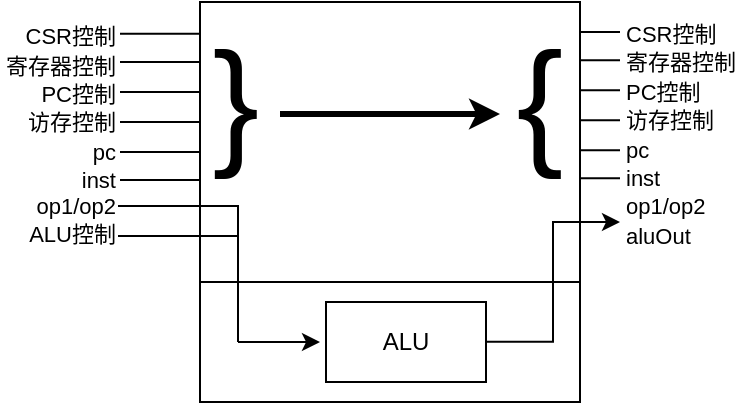 <mxfile version="24.0.4" type="device">
  <diagram name="Page-1" id="ijKU6omm411AxzlGt9A5">
    <mxGraphModel dx="691" dy="386" grid="1" gridSize="10" guides="1" tooltips="1" connect="1" arrows="1" fold="1" page="1" pageScale="1" pageWidth="850" pageHeight="1100" background="none" math="0" shadow="0">
      <root>
        <mxCell id="0" />
        <mxCell id="1" parent="0" />
        <mxCell id="vYJTW-IyGAqJvvr4b3gr-3" value="" style="rounded=0;whiteSpace=wrap;html=1;movable=1;resizable=1;rotatable=1;deletable=1;editable=1;locked=0;connectable=1;" parent="1" vertex="1">
          <mxGeometry x="210" y="40" width="190" height="200" as="geometry" />
        </mxCell>
        <mxCell id="vYJTW-IyGAqJvvr4b3gr-58" value="" style="endArrow=classic;html=1;rounded=0;exitX=1;exitY=0.5;exitDx=0;exitDy=0;edgeStyle=elbowEdgeStyle;strokeWidth=1;" parent="1" edge="1">
          <mxGeometry width="50" height="50" relative="1" as="geometry">
            <mxPoint x="353" y="209.9" as="sourcePoint" />
            <mxPoint x="420" y="150" as="targetPoint" />
          </mxGeometry>
        </mxCell>
        <mxCell id="vYJTW-IyGAqJvvr4b3gr-4" value="" style="endArrow=none;html=1;rounded=0;entryX=1.001;entryY=0.721;entryDx=0;entryDy=0;entryPerimeter=0;" parent="1" edge="1">
          <mxGeometry width="50" height="50" relative="1" as="geometry">
            <mxPoint x="400" y="180" as="sourcePoint" />
            <mxPoint x="210" y="180" as="targetPoint" />
          </mxGeometry>
        </mxCell>
        <mxCell id="vYJTW-IyGAqJvvr4b3gr-6" value="" style="endArrow=none;html=1;rounded=0;strokeWidth=1;" parent="1" edge="1">
          <mxGeometry width="50" height="50" relative="1" as="geometry">
            <mxPoint x="229" y="210" as="sourcePoint" />
            <mxPoint x="229" y="141.5" as="targetPoint" />
          </mxGeometry>
        </mxCell>
        <mxCell id="vYJTW-IyGAqJvvr4b3gr-36" value="" style="endArrow=classic;html=1;rounded=0;strokeWidth=1;entryX=0;entryY=0.5;entryDx=0;entryDy=0;" parent="1" edge="1">
          <mxGeometry width="50" height="50" relative="1" as="geometry">
            <mxPoint x="229" y="210" as="sourcePoint" />
            <mxPoint x="270" y="210" as="targetPoint" />
          </mxGeometry>
        </mxCell>
        <mxCell id="vYJTW-IyGAqJvvr4b3gr-55" value="ALU" style="rounded=0;whiteSpace=wrap;html=1;" parent="1" vertex="1">
          <mxGeometry x="273" y="190" width="80" height="40" as="geometry" />
        </mxCell>
        <mxCell id="KoD_33bqlST3TNC8V_lG-2" value="&lt;font style=&quot;font-size: 11px;&quot;&gt;CSR控制&lt;/font&gt;&lt;div&gt;&lt;span style=&quot;font-size: 11px;&quot;&gt;寄存器控制&lt;/span&gt;&lt;/div&gt;&lt;div&gt;&lt;span style=&quot;font-size: 11px;&quot;&gt;PC控制&lt;/span&gt;&lt;/div&gt;&lt;div&gt;&lt;span style=&quot;font-size: 11px;&quot;&gt;访存控制&lt;/span&gt;&lt;/div&gt;&lt;div&gt;&lt;span style=&quot;font-size: 11px;&quot;&gt;pc&lt;/span&gt;&lt;/div&gt;&lt;div&gt;&lt;span style=&quot;font-size: 11px;&quot;&gt;inst&lt;/span&gt;&lt;/div&gt;&lt;div&gt;&lt;div style=&quot;font-size: 11px;&quot;&gt;op1/op2&lt;/div&gt;&lt;/div&gt;&lt;div style=&quot;font-size: 11px;&quot;&gt;ALU控制&lt;br&gt;&lt;/div&gt;" style="text;html=1;align=right;verticalAlign=middle;whiteSpace=wrap;rounded=0;" vertex="1" parent="1">
          <mxGeometry x="110" y="41" width="60" height="130" as="geometry" />
        </mxCell>
        <mxCell id="KoD_33bqlST3TNC8V_lG-5" value="" style="endArrow=none;html=1;rounded=0;" edge="1" parent="1">
          <mxGeometry width="50" height="50" relative="1" as="geometry">
            <mxPoint x="169" y="142" as="sourcePoint" />
            <mxPoint x="229" y="142" as="targetPoint" />
          </mxGeometry>
        </mxCell>
        <mxCell id="KoD_33bqlST3TNC8V_lG-6" value="&lt;font style=&quot;font-size: 11px;&quot;&gt;CSR控制&lt;/font&gt;&lt;div&gt;&lt;span style=&quot;font-size: 11px;&quot;&gt;寄存器控制&lt;/span&gt;&lt;/div&gt;&lt;div&gt;&lt;span style=&quot;font-size: 11px;&quot;&gt;PC控制&lt;/span&gt;&lt;/div&gt;&lt;div&gt;&lt;span style=&quot;font-size: 11px;&quot;&gt;访存控制&lt;/span&gt;&lt;/div&gt;&lt;div style=&quot;&quot;&gt;&lt;span style=&quot;font-size: 11px;&quot;&gt;pc&lt;/span&gt;&lt;/div&gt;&lt;div&gt;&lt;span style=&quot;font-size: 11px;&quot;&gt;inst&lt;/span&gt;&lt;/div&gt;&lt;div&gt;&lt;span style=&quot;font-size: 11px;&quot;&gt;op1/op2&lt;/span&gt;&lt;/div&gt;&lt;div&gt;&lt;span style=&quot;font-size: 11px;&quot;&gt;aluOut&lt;/span&gt;&lt;/div&gt;" style="text;html=1;align=left;verticalAlign=middle;whiteSpace=wrap;rounded=0;" vertex="1" parent="1">
          <mxGeometry x="421" y="41" width="60" height="130" as="geometry" />
        </mxCell>
        <mxCell id="KoD_33bqlST3TNC8V_lG-12" value="" style="endArrow=none;html=1;rounded=0;" edge="1" parent="1">
          <mxGeometry width="50" height="50" relative="1" as="geometry">
            <mxPoint x="169" y="157" as="sourcePoint" />
            <mxPoint x="229" y="157" as="targetPoint" />
          </mxGeometry>
        </mxCell>
        <mxCell id="KoD_33bqlST3TNC8V_lG-15" value="&lt;font style=&quot;font-size: 70px;&quot;&gt;}&lt;/font&gt;" style="text;html=1;align=center;verticalAlign=middle;whiteSpace=wrap;rounded=0;" vertex="1" parent="1">
          <mxGeometry x="198" y="49" width="60" height="80" as="geometry" />
        </mxCell>
        <mxCell id="KoD_33bqlST3TNC8V_lG-16" value="&lt;font style=&quot;font-size: 70px;&quot;&gt;{&lt;/font&gt;" style="text;html=1;align=center;verticalAlign=middle;whiteSpace=wrap;rounded=0;" vertex="1" parent="1">
          <mxGeometry x="350" y="74" width="60" height="30" as="geometry" />
        </mxCell>
        <mxCell id="KoD_33bqlST3TNC8V_lG-18" value="" style="endArrow=classic;html=1;rounded=0;strokeWidth=3;" edge="1" parent="1">
          <mxGeometry width="50" height="50" relative="1" as="geometry">
            <mxPoint x="250" y="96" as="sourcePoint" />
            <mxPoint x="360" y="96" as="targetPoint" />
          </mxGeometry>
        </mxCell>
        <mxCell id="KoD_33bqlST3TNC8V_lG-19" value="" style="group" vertex="1" connectable="0" parent="1">
          <mxGeometry x="170" y="55.86" width="40" height="73.14" as="geometry" />
        </mxCell>
        <mxCell id="KoD_33bqlST3TNC8V_lG-4" value="" style="endArrow=none;html=1;rounded=0;" edge="1" parent="KoD_33bqlST3TNC8V_lG-19">
          <mxGeometry width="50" height="50" relative="1" as="geometry">
            <mxPoint as="sourcePoint" />
            <mxPoint x="40" as="targetPoint" />
          </mxGeometry>
        </mxCell>
        <mxCell id="KoD_33bqlST3TNC8V_lG-7" value="" style="endArrow=none;html=1;rounded=0;" edge="1" parent="KoD_33bqlST3TNC8V_lG-19">
          <mxGeometry width="50" height="50" relative="1" as="geometry">
            <mxPoint y="14.14" as="sourcePoint" />
            <mxPoint x="40" y="14.14" as="targetPoint" />
          </mxGeometry>
        </mxCell>
        <mxCell id="KoD_33bqlST3TNC8V_lG-8" value="" style="endArrow=none;html=1;rounded=0;" edge="1" parent="KoD_33bqlST3TNC8V_lG-19">
          <mxGeometry width="50" height="50" relative="1" as="geometry">
            <mxPoint y="29.14" as="sourcePoint" />
            <mxPoint x="40" y="29.14" as="targetPoint" />
          </mxGeometry>
        </mxCell>
        <mxCell id="KoD_33bqlST3TNC8V_lG-9" value="" style="endArrow=none;html=1;rounded=0;" edge="1" parent="KoD_33bqlST3TNC8V_lG-19">
          <mxGeometry width="50" height="50" relative="1" as="geometry">
            <mxPoint y="44.14" as="sourcePoint" />
            <mxPoint x="40" y="44.14" as="targetPoint" />
          </mxGeometry>
        </mxCell>
        <mxCell id="KoD_33bqlST3TNC8V_lG-10" value="" style="endArrow=none;html=1;rounded=0;" edge="1" parent="KoD_33bqlST3TNC8V_lG-19">
          <mxGeometry width="50" height="50" relative="1" as="geometry">
            <mxPoint y="59.14" as="sourcePoint" />
            <mxPoint x="40" y="59.14" as="targetPoint" />
          </mxGeometry>
        </mxCell>
        <mxCell id="KoD_33bqlST3TNC8V_lG-11" value="" style="endArrow=none;html=1;rounded=0;" edge="1" parent="KoD_33bqlST3TNC8V_lG-19">
          <mxGeometry width="50" height="50" relative="1" as="geometry">
            <mxPoint y="73.14" as="sourcePoint" />
            <mxPoint x="40" y="73.14" as="targetPoint" />
          </mxGeometry>
        </mxCell>
        <mxCell id="KoD_33bqlST3TNC8V_lG-21" value="" style="group" vertex="1" connectable="0" parent="1">
          <mxGeometry x="400" y="55" width="20" height="73.14" as="geometry" />
        </mxCell>
        <mxCell id="KoD_33bqlST3TNC8V_lG-22" value="" style="endArrow=none;html=1;rounded=0;" edge="1" parent="KoD_33bqlST3TNC8V_lG-21">
          <mxGeometry width="50" height="50" relative="1" as="geometry">
            <mxPoint as="sourcePoint" />
            <mxPoint x="20" as="targetPoint" />
          </mxGeometry>
        </mxCell>
        <mxCell id="KoD_33bqlST3TNC8V_lG-23" value="" style="endArrow=none;html=1;rounded=0;" edge="1" parent="KoD_33bqlST3TNC8V_lG-21">
          <mxGeometry width="50" height="50" relative="1" as="geometry">
            <mxPoint y="14.14" as="sourcePoint" />
            <mxPoint x="20" y="14.14" as="targetPoint" />
          </mxGeometry>
        </mxCell>
        <mxCell id="KoD_33bqlST3TNC8V_lG-24" value="" style="endArrow=none;html=1;rounded=0;" edge="1" parent="KoD_33bqlST3TNC8V_lG-21">
          <mxGeometry width="50" height="50" relative="1" as="geometry">
            <mxPoint y="29.14" as="sourcePoint" />
            <mxPoint x="20" y="29.14" as="targetPoint" />
          </mxGeometry>
        </mxCell>
        <mxCell id="KoD_33bqlST3TNC8V_lG-25" value="" style="endArrow=none;html=1;rounded=0;" edge="1" parent="KoD_33bqlST3TNC8V_lG-21">
          <mxGeometry width="50" height="50" relative="1" as="geometry">
            <mxPoint y="44.14" as="sourcePoint" />
            <mxPoint x="20" y="44.14" as="targetPoint" />
          </mxGeometry>
        </mxCell>
        <mxCell id="KoD_33bqlST3TNC8V_lG-26" value="" style="endArrow=none;html=1;rounded=0;" edge="1" parent="KoD_33bqlST3TNC8V_lG-21">
          <mxGeometry width="50" height="50" relative="1" as="geometry">
            <mxPoint y="59.14" as="sourcePoint" />
            <mxPoint x="20" y="59.14" as="targetPoint" />
          </mxGeometry>
        </mxCell>
        <mxCell id="KoD_33bqlST3TNC8V_lG-27" value="" style="endArrow=none;html=1;rounded=0;" edge="1" parent="KoD_33bqlST3TNC8V_lG-21">
          <mxGeometry width="50" height="50" relative="1" as="geometry">
            <mxPoint y="73.14" as="sourcePoint" />
            <mxPoint x="20" y="73.14" as="targetPoint" />
          </mxGeometry>
        </mxCell>
      </root>
    </mxGraphModel>
  </diagram>
</mxfile>
